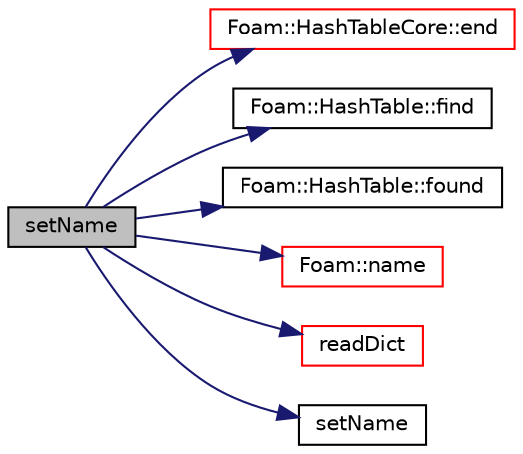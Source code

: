 digraph "setName"
{
  bgcolor="transparent";
  edge [fontname="Helvetica",fontsize="10",labelfontname="Helvetica",labelfontsize="10"];
  node [fontname="Helvetica",fontsize="10",shape=record];
  rankdir="LR";
  Node3052 [label="setName",height=0.2,width=0.4,color="black", fillcolor="grey75", style="filled", fontcolor="black"];
  Node3052 -> Node3053 [color="midnightblue",fontsize="10",style="solid",fontname="Helvetica"];
  Node3053 [label="Foam::HashTableCore::end",height=0.2,width=0.4,color="red",URL="$a26849.html#a540580a296c0ff351686ceb4f27b6fe6",tooltip="iteratorEnd set to beyond the end of any HashTable "];
  Node3052 -> Node3061 [color="midnightblue",fontsize="10",style="solid",fontname="Helvetica"];
  Node3061 [label="Foam::HashTable::find",height=0.2,width=0.4,color="black",URL="$a26841.html#a76b2c74ebd9f33fa9f76261b027ffc11",tooltip="Find and return an iterator set at the hashedEntry. "];
  Node3052 -> Node3062 [color="midnightblue",fontsize="10",style="solid",fontname="Helvetica"];
  Node3062 [label="Foam::HashTable::found",height=0.2,width=0.4,color="black",URL="$a26841.html#a9a7a02c333e3e98344a1e5b891c4d985",tooltip="Return true if hashedEntry is found in table. "];
  Node3052 -> Node3063 [color="midnightblue",fontsize="10",style="solid",fontname="Helvetica"];
  Node3063 [label="Foam::name",height=0.2,width=0.4,color="red",URL="$a21851.html#adcb0df2bd4953cb6bb390272d8263c3a",tooltip="Return a string representation of a complex. "];
  Node3052 -> Node3066 [color="midnightblue",fontsize="10",style="solid",fontname="Helvetica"];
  Node3066 [label="readDict",height=0.2,width=0.4,color="red",URL="$a22081.html#a57e56444a03a71b0673d869fbbf5bcc7",tooltip="Read constant/cellTable. "];
  Node3052 -> Node3370 [color="midnightblue",fontsize="10",style="solid",fontname="Helvetica"];
  Node3370 [label="setName",height=0.2,width=0.4,color="black",URL="$a22081.html#aa3d77040d26e0f1b0c5806b2137eba76",tooltip="Assign name. "];
}
